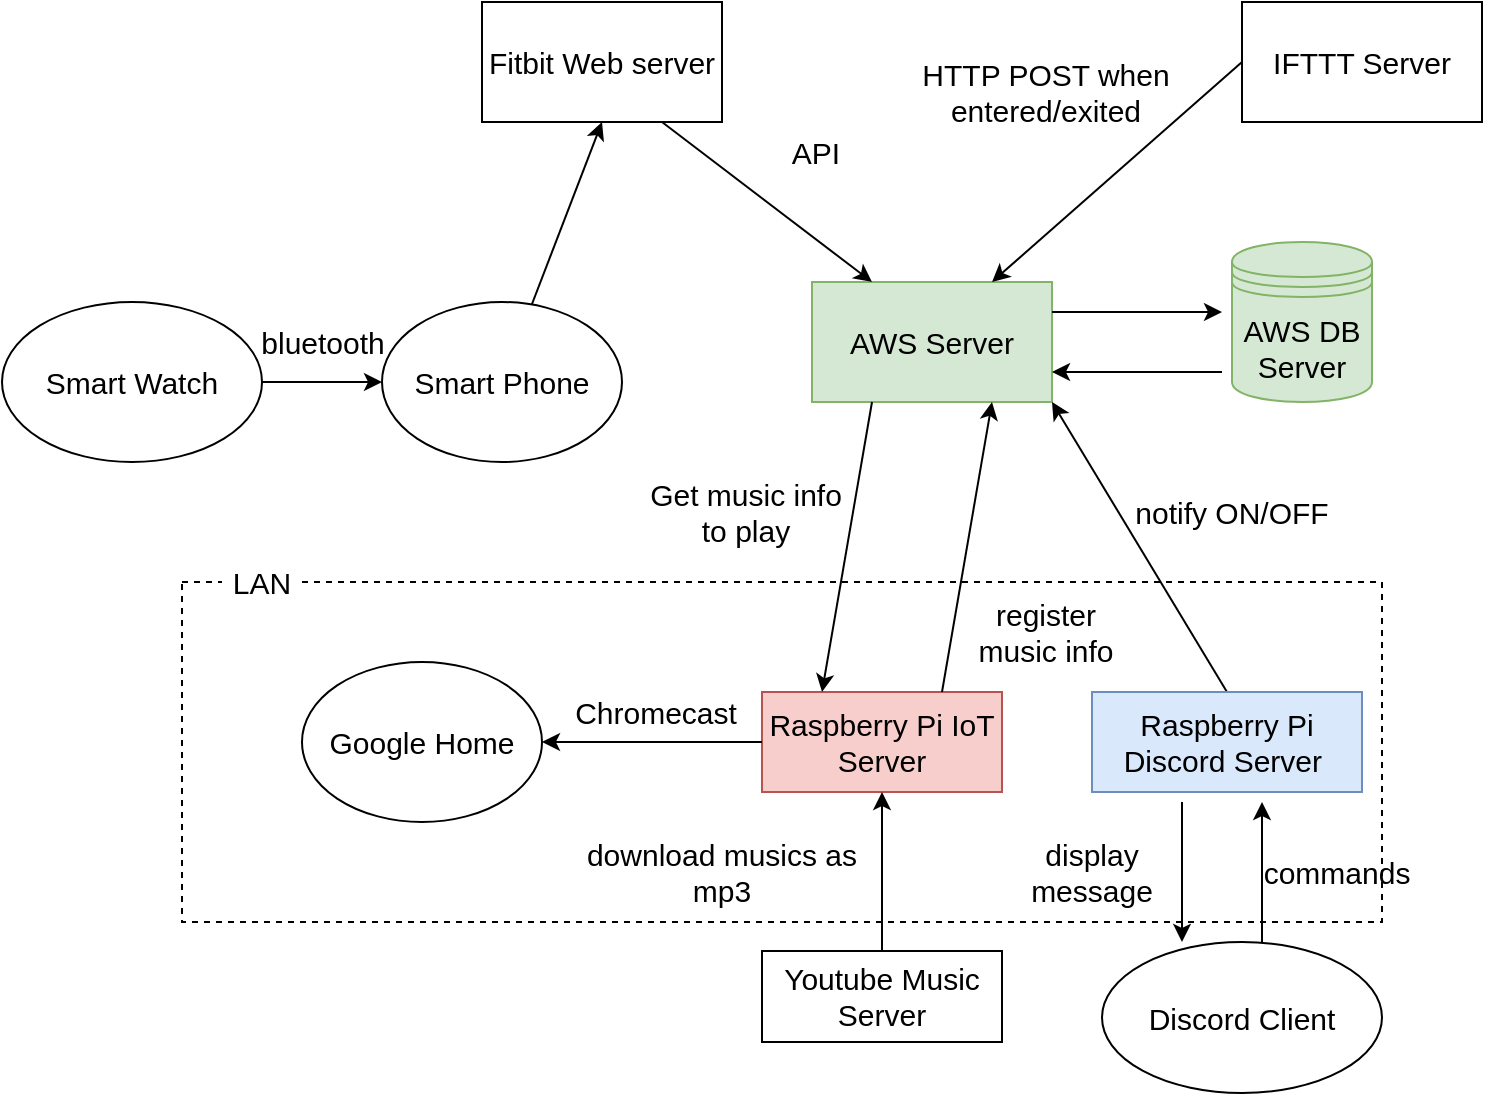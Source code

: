 <mxfile version="16.1.2" type="device"><diagram id="T4ylka-V0YgM-Dsn3OOq" name="all"><mxGraphModel dx="1422" dy="905" grid="1" gridSize="10" guides="1" tooltips="1" connect="1" arrows="1" fold="1" page="1" pageScale="1" pageWidth="827" pageHeight="1169" math="0" shadow="0"><root><mxCell id="0"/><mxCell id="1" parent="0"/><mxCell id="-u-hZHP5YRVFsXqkBwck-13" value="" style="rounded=0;whiteSpace=wrap;html=1;fillColor=none;dashed=1;fontSize=15;" parent="1" vertex="1"><mxGeometry x="90" y="320" width="600" height="170" as="geometry"/></mxCell><mxCell id="-u-hZHP5YRVFsXqkBwck-1" value="Smart Watch" style="ellipse;whiteSpace=wrap;html=1;fontSize=15;" parent="1" vertex="1"><mxGeometry y="180" width="130" height="80" as="geometry"/></mxCell><mxCell id="-u-hZHP5YRVFsXqkBwck-2" value="Google Home" style="ellipse;whiteSpace=wrap;html=1;fontSize=15;" parent="1" vertex="1"><mxGeometry x="150" y="360" width="120" height="80" as="geometry"/></mxCell><mxCell id="-u-hZHP5YRVFsXqkBwck-3" value="AWS Server" style="rounded=0;whiteSpace=wrap;html=1;fillColor=#d5e8d4;strokeColor=#82b366;fontSize=15;" parent="1" vertex="1"><mxGeometry x="405" y="170" width="120" height="60" as="geometry"/></mxCell><mxCell id="-u-hZHP5YRVFsXqkBwck-6" value="AWS DB Server" style="shape=datastore;whiteSpace=wrap;html=1;fontSize=15;fillColor=#d5e8d4;strokeColor=#82b366;" parent="1" vertex="1"><mxGeometry x="615" y="150" width="70" height="80" as="geometry"/></mxCell><mxCell id="-u-hZHP5YRVFsXqkBwck-7" value="" style="endArrow=classic;html=1;exitX=1;exitY=0.25;exitDx=0;exitDy=0;fontSize=15;" parent="1" source="-u-hZHP5YRVFsXqkBwck-3" edge="1"><mxGeometry width="50" height="50" relative="1" as="geometry"><mxPoint x="365" y="410" as="sourcePoint"/><mxPoint x="610" y="185" as="targetPoint"/></mxGeometry></mxCell><mxCell id="-u-hZHP5YRVFsXqkBwck-8" value="" style="endArrow=classic;html=1;entryX=1;entryY=0.75;entryDx=0;entryDy=0;fontSize=15;" parent="1" target="-u-hZHP5YRVFsXqkBwck-3" edge="1"><mxGeometry width="50" height="50" relative="1" as="geometry"><mxPoint x="610" y="215" as="sourcePoint"/><mxPoint x="615" y="210" as="targetPoint"/></mxGeometry></mxCell><mxCell id="-u-hZHP5YRVFsXqkBwck-9" value="" style="endArrow=classic;html=1;exitX=1;exitY=0.5;exitDx=0;exitDy=0;fontSize=15;" parent="1" source="-u-hZHP5YRVFsXqkBwck-1" target="Peu42sj3UGAL2smlTyoZ-1" edge="1"><mxGeometry width="50" height="50" relative="1" as="geometry"><mxPoint x="365" y="410" as="sourcePoint"/><mxPoint x="190" y="220" as="targetPoint"/></mxGeometry></mxCell><mxCell id="Peu42sj3UGAL2smlTyoZ-8" value="bluetooth" style="edgeLabel;html=1;align=center;verticalAlign=middle;resizable=0;points=[];fontSize=15;" parent="-u-hZHP5YRVFsXqkBwck-9" vertex="1" connectable="0"><mxGeometry x="0.368" y="2" relative="1" as="geometry"><mxPoint x="-11" y="-18" as="offset"/></mxGeometry></mxCell><mxCell id="-u-hZHP5YRVFsXqkBwck-10" value="Raspberry Pi IoT Server" style="rounded=0;whiteSpace=wrap;html=1;fillColor=#f8cecc;strokeColor=#b85450;fontSize=15;" parent="1" vertex="1"><mxGeometry x="380" y="375" width="120" height="50" as="geometry"/></mxCell><mxCell id="-u-hZHP5YRVFsXqkBwck-12" value="" style="endArrow=classic;html=1;exitX=0;exitY=0.5;exitDx=0;exitDy=0;entryX=1;entryY=0.5;entryDx=0;entryDy=0;fontSize=15;" parent="1" source="-u-hZHP5YRVFsXqkBwck-10" target="-u-hZHP5YRVFsXqkBwck-2" edge="1"><mxGeometry x="-1" y="-117" width="50" height="50" relative="1" as="geometry"><mxPoint x="300" y="350" as="sourcePoint"/><mxPoint x="350" y="300" as="targetPoint"/><mxPoint x="96" y="31" as="offset"/></mxGeometry></mxCell><mxCell id="-u-hZHP5YRVFsXqkBwck-14" value="LAN" style="text;html=1;strokeColor=none;align=center;verticalAlign=middle;whiteSpace=wrap;rounded=0;dashed=1;fillColor=#ffffff;fontSize=15;" parent="1" vertex="1"><mxGeometry x="110" y="310" width="40" height="20" as="geometry"/></mxCell><mxCell id="Peu42sj3UGAL2smlTyoZ-3" style="rounded=0;orthogonalLoop=1;jettySize=auto;html=1;entryX=0.5;entryY=1;entryDx=0;entryDy=0;fontSize=15;" parent="1" source="Peu42sj3UGAL2smlTyoZ-1" target="Peu42sj3UGAL2smlTyoZ-2" edge="1"><mxGeometry relative="1" as="geometry"/></mxCell><mxCell id="Peu42sj3UGAL2smlTyoZ-1" value="Smart Phone" style="ellipse;whiteSpace=wrap;html=1;fontSize=15;" parent="1" vertex="1"><mxGeometry x="190" y="180" width="120" height="80" as="geometry"/></mxCell><mxCell id="Afj3T-9Icht-KOHMghvs-1" style="rounded=0;orthogonalLoop=1;jettySize=auto;html=1;exitX=0.75;exitY=1;exitDx=0;exitDy=0;entryX=0.25;entryY=0;entryDx=0;entryDy=0;fontSize=15;" parent="1" source="Peu42sj3UGAL2smlTyoZ-2" target="-u-hZHP5YRVFsXqkBwck-3" edge="1"><mxGeometry relative="1" as="geometry"/></mxCell><mxCell id="Peu42sj3UGAL2smlTyoZ-2" value="Fitbit Web server" style="rounded=0;whiteSpace=wrap;html=1;fontSize=15;" parent="1" vertex="1"><mxGeometry x="240" y="30" width="120" height="60" as="geometry"/></mxCell><mxCell id="mSz0PREdN5IfVI1Qsppp-1" value="" style="endArrow=classic;html=1;exitX=0.25;exitY=1;exitDx=0;exitDy=0;fontSize=15;entryX=0.25;entryY=0;entryDx=0;entryDy=0;" parent="1" source="-u-hZHP5YRVFsXqkBwck-3" target="-u-hZHP5YRVFsXqkBwck-10" edge="1"><mxGeometry width="50" height="50" relative="1" as="geometry"><mxPoint x="476" y="230.0" as="sourcePoint"/><mxPoint x="511" y="375" as="targetPoint"/></mxGeometry></mxCell><mxCell id="mSz0PREdN5IfVI1Qsppp-4" value="Chromecast" style="text;html=1;strokeColor=none;fillColor=none;align=center;verticalAlign=middle;whiteSpace=wrap;rounded=0;fontSize=15;" parent="1" vertex="1"><mxGeometry x="290" y="370" width="73.5" height="30" as="geometry"/></mxCell><mxCell id="mSz0PREdN5IfVI1Qsppp-7" value="Get music info to play" style="text;html=1;strokeColor=none;fillColor=none;align=center;verticalAlign=middle;whiteSpace=wrap;rounded=0;fontSize=15;" parent="1" vertex="1"><mxGeometry x="320" y="270" width="104" height="30" as="geometry"/></mxCell><mxCell id="DjKZzP25pAaMpwTLtHuW-1" value="Youtube Music Server" style="rounded=0;whiteSpace=wrap;html=1;fontSize=15;" parent="1" vertex="1"><mxGeometry x="380" y="504.5" width="120" height="45.5" as="geometry"/></mxCell><mxCell id="DjKZzP25pAaMpwTLtHuW-2" value="" style="endArrow=classic;html=1;rounded=0;exitX=0.5;exitY=0;exitDx=0;exitDy=0;entryX=0.5;entryY=1;entryDx=0;entryDy=0;fontSize=15;" parent="1" source="DjKZzP25pAaMpwTLtHuW-1" target="-u-hZHP5YRVFsXqkBwck-10" edge="1"><mxGeometry width="50" height="50" relative="1" as="geometry"><mxPoint x="600" y="400" as="sourcePoint"/><mxPoint x="500" y="400" as="targetPoint"/></mxGeometry></mxCell><mxCell id="DjKZzP25pAaMpwTLtHuW-4" value="download musics as mp3" style="text;html=1;strokeColor=none;fillColor=none;align=center;verticalAlign=middle;whiteSpace=wrap;rounded=0;fontSize=15;" parent="1" vertex="1"><mxGeometry x="280" y="450" width="160" height="30" as="geometry"/></mxCell><mxCell id="MDOqz-zO3Do1VJ-NA3Dk-1" value="IFTTT Server" style="rounded=0;whiteSpace=wrap;html=1;fontSize=15;" parent="1" vertex="1"><mxGeometry x="620" y="30" width="120" height="60" as="geometry"/></mxCell><mxCell id="MDOqz-zO3Do1VJ-NA3Dk-2" value="" style="endArrow=classic;html=1;rounded=0;exitX=0;exitY=0.5;exitDx=0;exitDy=0;entryX=0.75;entryY=0;entryDx=0;entryDy=0;fontSize=15;" parent="1" source="MDOqz-zO3Do1VJ-NA3Dk-1" target="-u-hZHP5YRVFsXqkBwck-3" edge="1"><mxGeometry width="50" height="50" relative="1" as="geometry"><mxPoint x="610" y="70" as="sourcePoint"/><mxPoint x="560" y="120" as="targetPoint"/></mxGeometry></mxCell><mxCell id="MDOqz-zO3Do1VJ-NA3Dk-3" value="HTTP POST when entered/exited" style="text;html=1;strokeColor=none;fillColor=none;align=center;verticalAlign=middle;whiteSpace=wrap;rounded=0;fontSize=15;" parent="1" vertex="1"><mxGeometry x="450" y="60" width="144" height="30" as="geometry"/></mxCell><mxCell id="BqID35VjXmfAC7_wmhNR-2" style="rounded=0;orthogonalLoop=1;jettySize=auto;html=1;entryX=1;entryY=1;entryDx=0;entryDy=0;exitX=0.5;exitY=0;exitDx=0;exitDy=0;fontSize=15;" parent="1" source="XkMEZllQF_xGxZYsbpsE-1" target="-u-hZHP5YRVFsXqkBwck-3" edge="1"><mxGeometry relative="1" as="geometry"/></mxCell><mxCell id="XkMEZllQF_xGxZYsbpsE-1" value="Raspberry Pi Discord Server&amp;nbsp;" style="rounded=0;whiteSpace=wrap;html=1;fillColor=#dae8fc;strokeColor=#6c8ebf;fontSize=15;" parent="1" vertex="1"><mxGeometry x="545" y="375" width="135" height="50" as="geometry"/></mxCell><mxCell id="XkMEZllQF_xGxZYsbpsE-3" value="Discord Client" style="ellipse;whiteSpace=wrap;html=1;fontSize=15;" parent="1" vertex="1"><mxGeometry x="550" y="500" width="140" height="75.5" as="geometry"/></mxCell><mxCell id="XkMEZllQF_xGxZYsbpsE-5" value="" style="endArrow=classic;html=1;rounded=0;fontSize=15;" parent="1" edge="1"><mxGeometry width="50" height="50" relative="1" as="geometry"><mxPoint x="590" y="430" as="sourcePoint"/><mxPoint x="590" y="500" as="targetPoint"/></mxGeometry></mxCell><mxCell id="XkMEZllQF_xGxZYsbpsE-6" value="" style="endArrow=classic;html=1;rounded=0;fontSize=15;" parent="1" edge="1"><mxGeometry width="50" height="50" relative="1" as="geometry"><mxPoint x="630" y="500" as="sourcePoint"/><mxPoint x="630" y="430" as="targetPoint"/></mxGeometry></mxCell><mxCell id="XkMEZllQF_xGxZYsbpsE-7" value="commands" style="text;html=1;strokeColor=none;fillColor=none;align=center;verticalAlign=middle;whiteSpace=wrap;rounded=0;fontSize=15;" parent="1" vertex="1"><mxGeometry x="630" y="450" width="75" height="30" as="geometry"/></mxCell><mxCell id="XkMEZllQF_xGxZYsbpsE-8" value="display message" style="text;html=1;strokeColor=none;fillColor=none;align=center;verticalAlign=middle;whiteSpace=wrap;rounded=0;fontSize=15;" parent="1" vertex="1"><mxGeometry x="505" y="450" width="80" height="30" as="geometry"/></mxCell><mxCell id="BqID35VjXmfAC7_wmhNR-4" value="notify ON/OFF" style="text;html=1;strokeColor=none;fillColor=none;align=center;verticalAlign=middle;whiteSpace=wrap;rounded=0;fontSize=15;" parent="1" vertex="1"><mxGeometry x="560" y="270" width="110" height="30" as="geometry"/></mxCell><mxCell id="Afj3T-9Icht-KOHMghvs-2" value="API" style="text;html=1;strokeColor=none;fillColor=none;align=center;verticalAlign=middle;whiteSpace=wrap;rounded=0;fontSize=15;" parent="1" vertex="1"><mxGeometry x="350" y="90" width="114" height="30" as="geometry"/></mxCell><mxCell id="leSK8TMD-VRjX_--uOuT-1" value="" style="endArrow=classic;html=1;exitX=0.75;exitY=0;exitDx=0;exitDy=0;fontSize=15;entryX=0.75;entryY=1;entryDx=0;entryDy=0;" parent="1" source="-u-hZHP5YRVFsXqkBwck-10" target="-u-hZHP5YRVFsXqkBwck-3" edge="1"><mxGeometry width="50" height="50" relative="1" as="geometry"><mxPoint x="420" y="385" as="sourcePoint"/><mxPoint x="445" y="240" as="targetPoint"/></mxGeometry></mxCell><mxCell id="leSK8TMD-VRjX_--uOuT-2" value="register music info" style="text;html=1;strokeColor=none;fillColor=none;align=center;verticalAlign=middle;whiteSpace=wrap;rounded=0;fontSize=15;" parent="1" vertex="1"><mxGeometry x="477" y="330" width="90" height="30" as="geometry"/></mxCell></root></mxGraphModel></diagram></mxfile>